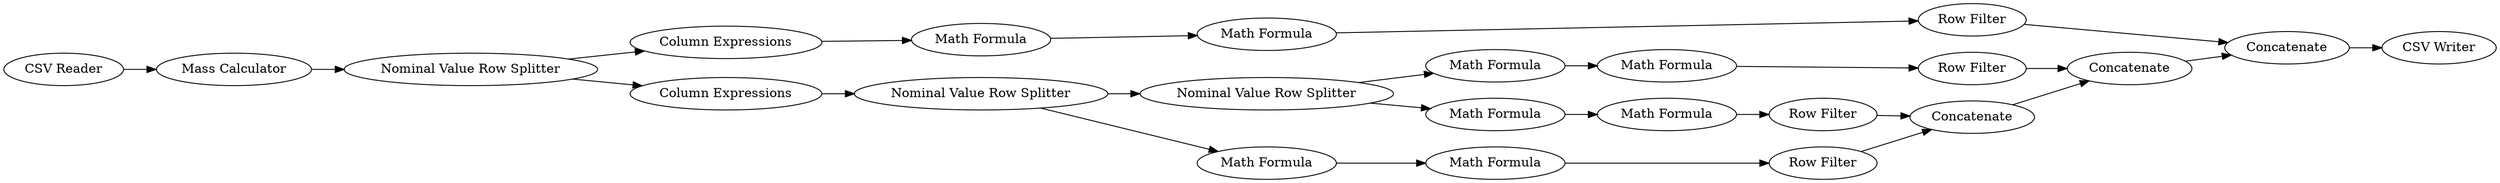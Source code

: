digraph {
	56 -> 58
	57 -> 58
	59 -> 60
	34 -> 44
	55 -> 59
	40 -> 37
	50 -> 54
	51 -> 53
	54 -> 55
	58 -> 59
	45 -> 34
	46 -> 47
	49 -> 51
	47 -> 49
	47 -> 48
	45 -> 46
	44 -> 40
	48 -> 52
	53 -> 56
	60 -> 61
	49 -> 50
	52 -> 57
	37 -> 60
	25 -> 39
	39 -> 45
	57 [label="Row Filter"]
	55 [label="Row Filter"]
	58 [label=Concatenate]
	39 [label="Mass Calculator"]
	49 [label="Nominal Value Row Splitter"]
	51 [label="Math Formula"]
	56 [label="Row Filter"]
	25 [label="CSV Reader"]
	54 [label="Math Formula"]
	59 [label=Concatenate]
	48 [label="Math Formula"]
	50 [label="Math Formula"]
	53 [label="Math Formula"]
	47 [label="Nominal Value Row Splitter"]
	61 [label="CSV Writer"]
	37 [label="Row Filter"]
	60 [label=Concatenate]
	44 [label="Math Formula"]
	34 [label="Column Expressions"]
	46 [label="Column Expressions"]
	40 [label="Math Formula"]
	52 [label="Math Formula"]
	45 [label="Nominal Value Row Splitter"]
	rankdir=LR
}
